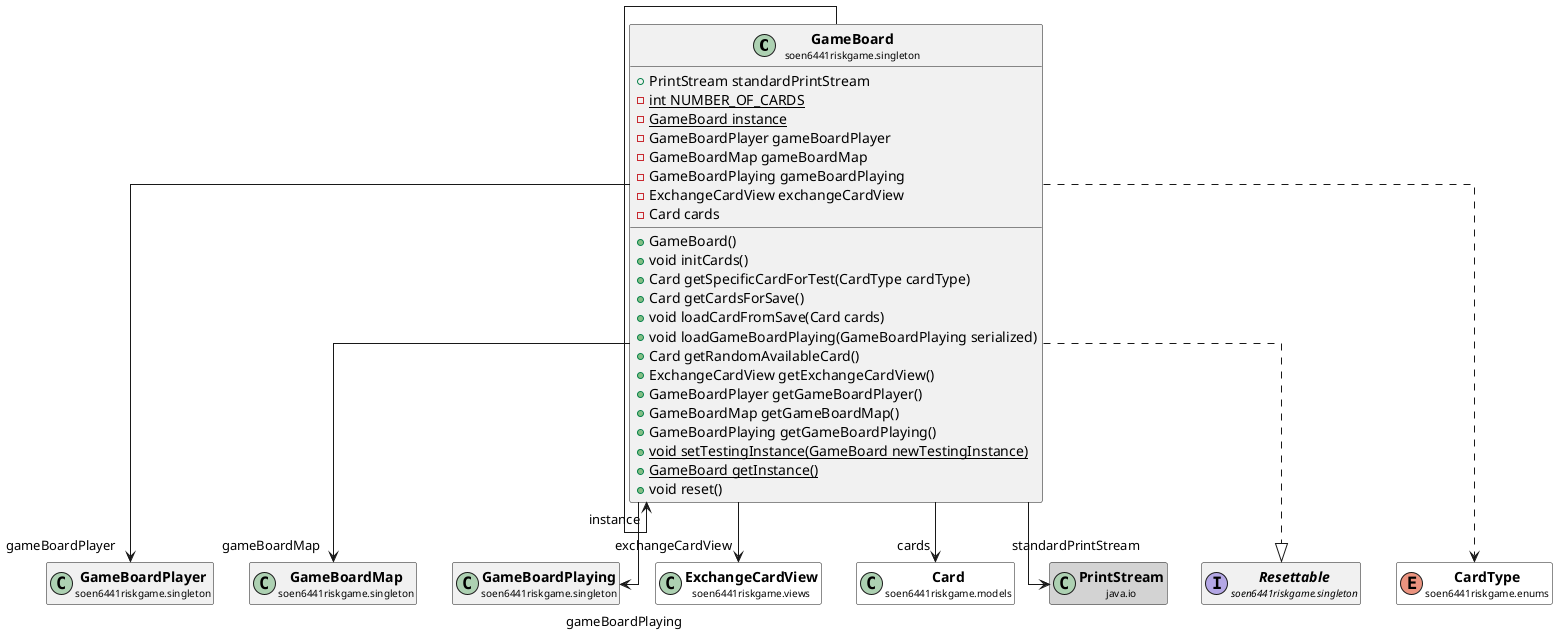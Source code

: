 @startuml

skinparam svgLinkTarget _parent
skinparam linetype ortho
set namespaceSeparator none
class "<b><size:14>GameBoard</b>\n<size:10>soen6441riskgame.singleton" as soen6441riskgame.singleton.GameBoard  [[../../soen6441riskgame/singleton/GameBoard.html{soen6441riskgame.singleton.GameBoard}]] {
+PrintStream standardPrintStream
{static} -int NUMBER_OF_CARDS
{static} -GameBoard instance
-GameBoardPlayer gameBoardPlayer
-GameBoardMap gameBoardMap
-GameBoardPlaying gameBoardPlaying
-ExchangeCardView exchangeCardView
-Card cards
+GameBoard()
+void initCards()
+Card getSpecificCardForTest(CardType cardType)
+Card getCardsForSave()
+void loadCardFromSave(Card cards)
+void loadGameBoardPlaying(GameBoardPlaying serialized)
+Card getRandomAvailableCard()
+ExchangeCardView getExchangeCardView()
+GameBoardPlayer getGameBoardPlayer()
+GameBoardMap getGameBoardMap()
+GameBoardPlaying getGameBoardPlaying()
{static} +void setTestingInstance(GameBoard newTestingInstance)
{static} +GameBoard getInstance()
+void reset()
}


soen6441riskgame.singleton.GameBoard -->  "instance" soen6441riskgame.singleton.GameBoard

class "<b><size:14>GameBoardPlayer</b>\n<size:10>soen6441riskgame.singleton" as soen6441riskgame.singleton.GameBoardPlayer  [[../../soen6441riskgame/singleton/GameBoardPlayer.html{soen6441riskgame.singleton.GameBoardPlayer}]] {
}

hide soen6441riskgame.singleton.GameBoardPlayer fields
hide soen6441riskgame.singleton.GameBoardPlayer methods

soen6441riskgame.singleton.GameBoard -->  "gameBoardPlayer" soen6441riskgame.singleton.GameBoardPlayer

class "<b><size:14>GameBoardMap</b>\n<size:10>soen6441riskgame.singleton" as soen6441riskgame.singleton.GameBoardMap  [[../../soen6441riskgame/singleton/GameBoardMap.html{soen6441riskgame.singleton.GameBoardMap}]] {
}

hide soen6441riskgame.singleton.GameBoardMap fields
hide soen6441riskgame.singleton.GameBoardMap methods

soen6441riskgame.singleton.GameBoard -->  "gameBoardMap" soen6441riskgame.singleton.GameBoardMap

class "<b><size:14>GameBoardPlaying</b>\n<size:10>soen6441riskgame.singleton" as soen6441riskgame.singleton.GameBoardPlaying  [[../../soen6441riskgame/singleton/GameBoardPlaying.html{soen6441riskgame.singleton.GameBoardPlaying}]] {
}

hide soen6441riskgame.singleton.GameBoardPlaying fields
hide soen6441riskgame.singleton.GameBoardPlaying methods

soen6441riskgame.singleton.GameBoard -->  "gameBoardPlaying" soen6441riskgame.singleton.GameBoardPlaying

class "<b><size:14>ExchangeCardView</b>\n<size:10>soen6441riskgame.views" as soen6441riskgame.views.ExchangeCardView  [[../../soen6441riskgame/views/ExchangeCardView.html{soen6441riskgame.views.ExchangeCardView}]] #white {
}

hide soen6441riskgame.views.ExchangeCardView fields
hide soen6441riskgame.views.ExchangeCardView methods

soen6441riskgame.singleton.GameBoard -->  "exchangeCardView" soen6441riskgame.views.ExchangeCardView

class "<b><size:14>Card</b>\n<size:10>soen6441riskgame.models" as soen6441riskgame.models.Card  [[../../soen6441riskgame/models/Card.html{soen6441riskgame.models.Card}]] #white {
}

hide soen6441riskgame.models.Card fields
hide soen6441riskgame.models.Card methods

soen6441riskgame.singleton.GameBoard -->  "cards" soen6441riskgame.models.Card

class "<b><size:14>PrintStream</b>\n<size:10>java.io" as java.io.PrintStream  #lightgrey {
}

hide java.io.PrintStream fields
hide java.io.PrintStream methods

soen6441riskgame.singleton.GameBoard -->  "standardPrintStream" java.io.PrintStream

interface "<b><size:14>Resettable</b>\n<size:10>soen6441riskgame.singleton" as soen6441riskgame.singleton.Resettable  [[../../soen6441riskgame/singleton/Resettable.html{soen6441riskgame.singleton.Resettable}]] {
}

hide soen6441riskgame.singleton.Resettable fields
hide soen6441riskgame.singleton.Resettable methods

soen6441riskgame.singleton.GameBoard ..|> soen6441riskgame.singleton.Resettable

enum "<b><size:14>CardType</b>\n<size:10>soen6441riskgame.enums" as soen6441riskgame.enums.CardType  [[../../soen6441riskgame/enums/CardType.html{soen6441riskgame.enums.CardType}]] #white {
}

hide soen6441riskgame.enums.CardType fields
hide soen6441riskgame.enums.CardType methods

soen6441riskgame.singleton.GameBoard ..> soen6441riskgame.enums.CardType


@enduml
